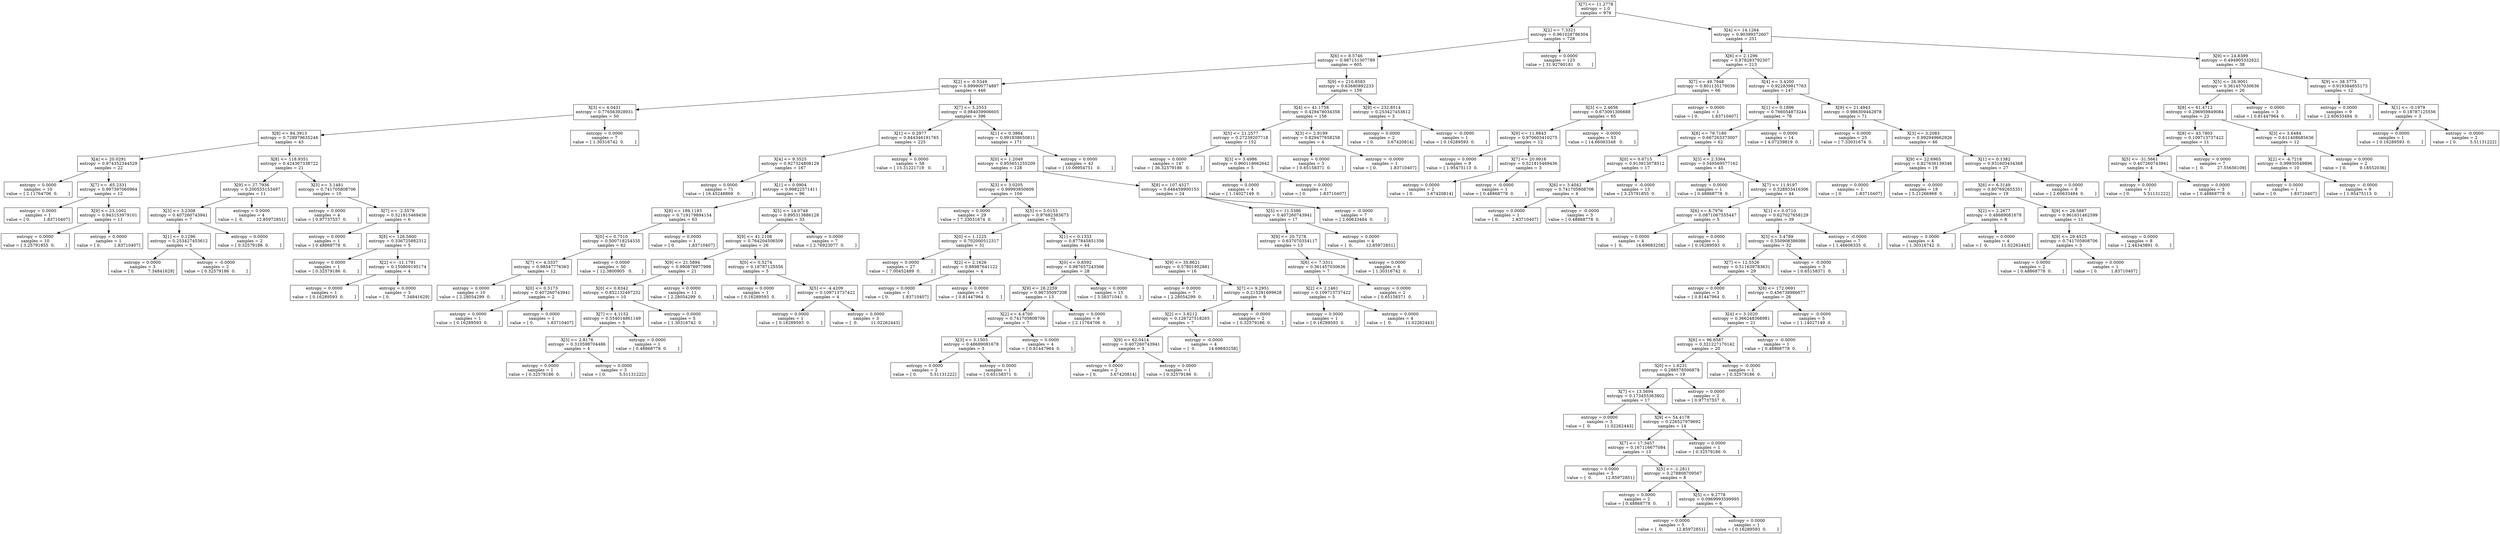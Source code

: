 digraph Tree {
0 [label="X[7] <= 11.2778\nentropy = 1.0\nsamples = 979", shape="box"] ;
1 [label="X[2] <= 7.3321\nentropy = 0.961028786304\nsamples = 728", shape="box"] ;
0 -> 1 ;
2 [label="X[6] <= 8.5746\nentropy = 0.987151307789\nsamples = 605", shape="box"] ;
1 -> 2 ;
3 [label="X[2] <= -0.5349\nentropy = 0.999900774897\nsamples = 446", shape="box"] ;
2 -> 3 ;
4 [label="X[3] <= 4.0431\nentropy = 0.776563928931\nsamples = 50", shape="box"] ;
3 -> 4 ;
5 [label="X[8] <= 84.3913\nentropy = 0.728979635248\nsamples = 43", shape="box"] ;
4 -> 5 ;
6 [label="X[4] <= 20.0291\nentropy = 0.974352344529\nsamples = 22", shape="box"] ;
5 -> 6 ;
7 [label="entropy = 0.0000\nsamples = 10\nvalue = [ 2.11764706  0.        ]", shape="box"] ;
6 -> 7 ;
8 [label="X[7] <= -65.2331\nentropy = 0.997397060964\nsamples = 12", shape="box"] ;
6 -> 8 ;
9 [label="entropy = 0.0000\nsamples = 1\nvalue = [ 0.          1.83710407]", shape="box"] ;
8 -> 9 ;
10 [label="X[9] <= 23.1002\nentropy = 0.943153979101\nsamples = 11", shape="box"] ;
8 -> 10 ;
11 [label="entropy = 0.0000\nsamples = 10\nvalue = [ 3.25791855  0.        ]", shape="box"] ;
10 -> 11 ;
12 [label="entropy = 0.0000\nsamples = 1\nvalue = [ 0.          1.83710407]", shape="box"] ;
10 -> 12 ;
13 [label="X[8] <= 118.9351\nentropy = 0.424367338722\nsamples = 21", shape="box"] ;
5 -> 13 ;
14 [label="X[9] <= 27.7936\nentropy = 0.200555153497\nsamples = 11", shape="box"] ;
13 -> 14 ;
15 [label="X[3] <= 3.2308\nentropy = 0.407260743941\nsamples = 7", shape="box"] ;
14 -> 15 ;
16 [label="X[1] <= 0.1296\nentropy = 0.253427453612\nsamples = 5", shape="box"] ;
15 -> 16 ;
17 [label="entropy = 0.0000\nsamples = 3\nvalue = [ 0.          7.34841629]", shape="box"] ;
16 -> 17 ;
18 [label="entropy = -0.0000\nsamples = 2\nvalue = [ 0.32579186  0.        ]", shape="box"] ;
16 -> 18 ;
19 [label="entropy = 0.0000\nsamples = 2\nvalue = [ 0.32579186  0.        ]", shape="box"] ;
15 -> 19 ;
20 [label="entropy = 0.0000\nsamples = 4\nvalue = [  0.          12.85972851]", shape="box"] ;
14 -> 20 ;
21 [label="X[3] <= 3.1481\nentropy = 0.741705808706\nsamples = 10", shape="box"] ;
13 -> 21 ;
22 [label="entropy = 0.0000\nsamples = 4\nvalue = [ 0.97737557  0.        ]", shape="box"] ;
21 -> 22 ;
23 [label="X[7] <= -2.5579\nentropy = 0.521815469436\nsamples = 6", shape="box"] ;
21 -> 23 ;
24 [label="entropy = 0.0000\nsamples = 1\nvalue = [ 0.48868778  0.        ]", shape="box"] ;
23 -> 24 ;
25 [label="X[8] <= 126.5600\nentropy = 0.336725882312\nsamples = 5", shape="box"] ;
23 -> 25 ;
26 [label="entropy = 0.0000\nsamples = 1\nvalue = [ 0.32579186  0.        ]", shape="box"] ;
25 -> 26 ;
27 [label="X[2] <= -11.1791\nentropy = 0.150809195174\nsamples = 4", shape="box"] ;
25 -> 27 ;
28 [label="entropy = 0.0000\nsamples = 1\nvalue = [ 0.16289593  0.        ]", shape="box"] ;
27 -> 28 ;
29 [label="entropy = 0.0000\nsamples = 3\nvalue = [ 0.          7.34841629]", shape="box"] ;
27 -> 29 ;
30 [label="entropy = 0.0000\nsamples = 7\nvalue = [ 1.30316742  0.        ]", shape="box"] ;
4 -> 30 ;
31 [label="X[7] <= 5.2553\nentropy = 0.984039906605\nsamples = 396", shape="box"] ;
3 -> 31 ;
32 [label="X[1] <= 0.2977\nentropy = 0.844346191765\nsamples = 225", shape="box"] ;
31 -> 32 ;
33 [label="X[4] <= 9.3525\nentropy = 0.927324808129\nsamples = 167", shape="box"] ;
32 -> 33 ;
34 [label="entropy = 0.0000\nsamples = 71\nvalue = [ 16.45248869   0.        ]", shape="box"] ;
33 -> 34 ;
35 [label="X[1] <= 0.0904\nentropy = 0.99822571411\nsamples = 96", shape="box"] ;
33 -> 35 ;
36 [label="X[8] <= 189.1193\nentropy = 0.719179894154\nsamples = 63", shape="box"] ;
35 -> 36 ;
37 [label="X[0] <= 0.7510\nentropy = 0.500718254535\nsamples = 62", shape="box"] ;
36 -> 37 ;
38 [label="X[7] <= 4.3337\nentropy = 0.98547776363\nsamples = 12", shape="box"] ;
37 -> 38 ;
39 [label="entropy = 0.0000\nsamples = 10\nvalue = [ 2.28054299  0.        ]", shape="box"] ;
38 -> 39 ;
40 [label="X[0] <= 0.5173\nentropy = 0.407260743941\nsamples = 2", shape="box"] ;
38 -> 40 ;
41 [label="entropy = 0.0000\nsamples = 1\nvalue = [ 0.16289593  0.        ]", shape="box"] ;
40 -> 41 ;
42 [label="entropy = 0.0000\nsamples = 1\nvalue = [ 0.          1.83710407]", shape="box"] ;
40 -> 42 ;
43 [label="entropy = 0.0000\nsamples = 50\nvalue = [ 12.3800905   0.       ]", shape="box"] ;
37 -> 43 ;
44 [label="entropy = 0.0000\nsamples = 1\nvalue = [ 0.          1.83710407]", shape="box"] ;
36 -> 44 ;
45 [label="X[5] <= 14.0748\nentropy = 0.895313886128\nsamples = 33", shape="box"] ;
35 -> 45 ;
46 [label="X[9] <= 41.2108\nentropy = 0.764204506509\nsamples = 26", shape="box"] ;
45 -> 46 ;
47 [label="X[9] <= 21.5894\nentropy = 0.990878977998\nsamples = 21", shape="box"] ;
46 -> 47 ;
48 [label="X[0] <= 0.8342\nentropy = 0.852132497232\nsamples = 10", shape="box"] ;
47 -> 48 ;
49 [label="X[7] <= 4.1152\nentropy = 0.554014861149\nsamples = 5", shape="box"] ;
48 -> 49 ;
50 [label="X[3] <= 2.8176\nentropy = 0.310598704486\nsamples = 4", shape="box"] ;
49 -> 50 ;
51 [label="entropy = 0.0000\nsamples = 1\nvalue = [ 0.32579186  0.        ]", shape="box"] ;
50 -> 51 ;
52 [label="entropy = 0.0000\nsamples = 3\nvalue = [ 0.          5.51131222]", shape="box"] ;
50 -> 52 ;
53 [label="entropy = 0.0000\nsamples = 1\nvalue = [ 0.48868778  0.        ]", shape="box"] ;
49 -> 53 ;
54 [label="entropy = 0.0000\nsamples = 5\nvalue = [ 1.30316742  0.        ]", shape="box"] ;
48 -> 54 ;
55 [label="entropy = 0.0000\nsamples = 11\nvalue = [ 2.28054299  0.        ]", shape="box"] ;
47 -> 55 ;
56 [label="X[0] <= 0.5274\nentropy = 0.18787125556\nsamples = 5", shape="box"] ;
46 -> 56 ;
57 [label="entropy = 0.0000\nsamples = 1\nvalue = [ 0.16289593  0.        ]", shape="box"] ;
56 -> 57 ;
58 [label="X[5] <= -4.4209\nentropy = 0.109713737422\nsamples = 4", shape="box"] ;
56 -> 58 ;
59 [label="entropy = 0.0000\nsamples = 1\nvalue = [ 0.16289593  0.        ]", shape="box"] ;
58 -> 59 ;
60 [label="entropy = 0.0000\nsamples = 3\nvalue = [  0.          11.02262443]", shape="box"] ;
58 -> 60 ;
61 [label="entropy = 0.0000\nsamples = 7\nvalue = [ 2.76923077  0.        ]", shape="box"] ;
45 -> 61 ;
62 [label="entropy = 0.0000\nsamples = 58\nvalue = [ 15.31221719   0.        ]", shape="box"] ;
32 -> 62 ;
63 [label="X[1] <= 0.3864\nentropy = 0.991838650811\nsamples = 171", shape="box"] ;
31 -> 63 ;
64 [label="X[0] <= 1.2049\nentropy = 0.955651255209\nsamples = 128", shape="box"] ;
63 -> 64 ;
65 [label="X[3] <= 3.0205\nentropy = 0.99993850609\nsamples = 104", shape="box"] ;
64 -> 65 ;
66 [label="entropy = 0.0000\nsamples = 29\nvalue = [ 7.33031674  0.        ]", shape="box"] ;
65 -> 66 ;
67 [label="X[5] <= 5.0153\nentropy = 0.97682383673\nsamples = 75", shape="box"] ;
65 -> 67 ;
68 [label="X[0] <= 1.1225\nentropy = 0.702000512317\nsamples = 31", shape="box"] ;
67 -> 68 ;
69 [label="entropy = 0.0000\nsamples = 27\nvalue = [ 7.00452489  0.        ]", shape="box"] ;
68 -> 69 ;
70 [label="X[2] <= 2.1626\nentropy = 0.88987641122\nsamples = 4", shape="box"] ;
68 -> 70 ;
71 [label="entropy = 0.0000\nsamples = 1\nvalue = [ 0.          1.83710407]", shape="box"] ;
70 -> 71 ;
72 [label="entropy = 0.0000\nsamples = 3\nvalue = [ 0.81447964  0.        ]", shape="box"] ;
70 -> 72 ;
73 [label="X[1] <= 0.1333\nentropy = 0.877845851356\nsamples = 44", shape="box"] ;
67 -> 73 ;
74 [label="X[0] <= 0.8592\nentropy = 0.987657243566\nsamples = 28", shape="box"] ;
73 -> 74 ;
75 [label="X[9] <= 28.2259\nentropy = 0.96735097208\nsamples = 13", shape="box"] ;
74 -> 75 ;
76 [label="X[2] <= 4.4700\nentropy = 0.741705808706\nsamples = 7", shape="box"] ;
75 -> 76 ;
77 [label="X[3] <= 3.1503\nentropy = 0.48689081678\nsamples = 3", shape="box"] ;
76 -> 77 ;
78 [label="entropy = 0.0000\nsamples = 2\nvalue = [ 0.          5.51131222]", shape="box"] ;
77 -> 78 ;
79 [label="entropy = 0.0000\nsamples = 1\nvalue = [ 0.65158371  0.        ]", shape="box"] ;
77 -> 79 ;
80 [label="entropy = 0.0000\nsamples = 4\nvalue = [ 0.81447964  0.        ]", shape="box"] ;
76 -> 80 ;
81 [label="entropy = 0.0000\nsamples = 6\nvalue = [ 2.11764706  0.        ]", shape="box"] ;
75 -> 81 ;
82 [label="entropy = 0.0000\nsamples = 15\nvalue = [ 3.58371041  0.        ]", shape="box"] ;
74 -> 82 ;
83 [label="X[9] <= 35.8621\nentropy = 0.57801952881\nsamples = 16", shape="box"] ;
73 -> 83 ;
84 [label="entropy = 0.0000\nsamples = 7\nvalue = [ 2.28054299  0.        ]", shape="box"] ;
83 -> 84 ;
85 [label="X[7] <= 9.2951\nentropy = 0.215291699628\nsamples = 9", shape="box"] ;
83 -> 85 ;
86 [label="X[2] <= 3.8212\nentropy = 0.126727518265\nsamples = 7", shape="box"] ;
85 -> 86 ;
87 [label="X[9] <= 62.0414\nentropy = 0.407260743941\nsamples = 3", shape="box"] ;
86 -> 87 ;
88 [label="entropy = 0.0000\nsamples = 2\nvalue = [ 0.          3.67420814]", shape="box"] ;
87 -> 88 ;
89 [label="entropy = 0.0000\nsamples = 1\nvalue = [ 0.32579186  0.        ]", shape="box"] ;
87 -> 89 ;
90 [label="entropy = -0.0000\nsamples = 4\nvalue = [  0.          14.69683258]", shape="box"] ;
86 -> 90 ;
91 [label="entropy = -0.0000\nsamples = 2\nvalue = [ 0.32579186  0.        ]", shape="box"] ;
85 -> 91 ;
92 [label="X[8] <= 107.4527\nentropy = 0.646459900153\nsamples = 24", shape="box"] ;
64 -> 92 ;
93 [label="X[5] <= 11.5386\nentropy = 0.407260743941\nsamples = 17", shape="box"] ;
92 -> 93 ;
94 [label="X[9] <= 20.7278\nentropy = 0.637070354117\nsamples = 13", shape="box"] ;
93 -> 94 ;
95 [label="X[6] <= 7.3311\nentropy = 0.361457030636\nsamples = 7", shape="box"] ;
94 -> 95 ;
96 [label="X[2] <= 2.1461\nentropy = 0.109713737422\nsamples = 5", shape="box"] ;
95 -> 96 ;
97 [label="entropy = 0.0000\nsamples = 1\nvalue = [ 0.16289593  0.        ]", shape="box"] ;
96 -> 97 ;
98 [label="entropy = 0.0000\nsamples = 4\nvalue = [  0.          11.02262443]", shape="box"] ;
96 -> 98 ;
99 [label="entropy = 0.0000\nsamples = 2\nvalue = [ 0.65158371  0.        ]", shape="box"] ;
95 -> 99 ;
100 [label="entropy = 0.0000\nsamples = 6\nvalue = [ 1.30316742  0.        ]", shape="box"] ;
94 -> 100 ;
101 [label="entropy = 0.0000\nsamples = 4\nvalue = [  0.          12.85972851]", shape="box"] ;
93 -> 101 ;
102 [label="entropy = -0.0000\nsamples = 7\nvalue = [ 2.60633484  0.        ]", shape="box"] ;
92 -> 102 ;
103 [label="entropy = 0.0000\nsamples = 43\nvalue = [ 10.09954751   0.        ]", shape="box"] ;
63 -> 103 ;
104 [label="X[9] <= 210.8583\nentropy = 0.63680892233\nsamples = 159", shape="box"] ;
2 -> 104 ;
105 [label="X[4] <= 41.1758\nentropy = 0.429478034358\nsamples = 156", shape="box"] ;
104 -> 105 ;
106 [label="X[5] <= 21.2577\nentropy = 0.27239207718\nsamples = 152", shape="box"] ;
105 -> 106 ;
107 [label="entropy = 0.0000\nsamples = 147\nvalue = [ 36.32579186   0.        ]", shape="box"] ;
106 -> 107 ;
108 [label="X[3] <= 3.4986\nentropy = 0.960118662642\nsamples = 5", shape="box"] ;
106 -> 108 ;
109 [label="entropy = 0.0000\nsamples = 4\nvalue = [ 1.14027149  0.        ]", shape="box"] ;
108 -> 109 ;
110 [label="entropy = 0.0000\nsamples = 1\nvalue = [ 0.          1.83710407]", shape="box"] ;
108 -> 110 ;
111 [label="X[3] <= 2.9199\nentropy = 0.829477658258\nsamples = 4", shape="box"] ;
105 -> 111 ;
112 [label="entropy = 0.0000\nsamples = 3\nvalue = [ 0.65158371  0.        ]", shape="box"] ;
111 -> 112 ;
113 [label="entropy = -0.0000\nsamples = 1\nvalue = [ 0.          1.83710407]", shape="box"] ;
111 -> 113 ;
114 [label="X[9] <= 232.8514\nentropy = 0.253427453612\nsamples = 3", shape="box"] ;
104 -> 114 ;
115 [label="entropy = 0.0000\nsamples = 2\nvalue = [ 0.          3.67420814]", shape="box"] ;
114 -> 115 ;
116 [label="entropy = -0.0000\nsamples = 1\nvalue = [ 0.16289593  0.        ]", shape="box"] ;
114 -> 116 ;
117 [label="entropy = 0.0000\nsamples = 123\nvalue = [ 31.92760181   0.        ]", shape="box"] ;
1 -> 117 ;
118 [label="X[4] <= 14.1264\nentropy = 0.90399372607\nsamples = 251", shape="box"] ;
0 -> 118 ;
119 [label="X[6] <= 2.1296\nentropy = 0.978283792307\nsamples = 213", shape="box"] ;
118 -> 119 ;
120 [label="X[7] <= 49.7948\nentropy = 0.801135179036\nsamples = 66", shape="box"] ;
119 -> 120 ;
121 [label="X[3] <= 2.4656\nentropy = 0.673091306688\nsamples = 65", shape="box"] ;
120 -> 121 ;
122 [label="X[9] <= 11.8843\nentropy = 0.970603410275\nsamples = 12", shape="box"] ;
121 -> 122 ;
123 [label="entropy = 0.0000\nsamples = 9\nvalue = [ 1.95475113  0.        ]", shape="box"] ;
122 -> 123 ;
124 [label="X[7] <= 20.9916\nentropy = 0.521815469436\nsamples = 3", shape="box"] ;
122 -> 124 ;
125 [label="entropy = 0.0000\nsamples = 2\nvalue = [ 0.          3.67420814]", shape="box"] ;
124 -> 125 ;
126 [label="entropy = -0.0000\nsamples = 1\nvalue = [ 0.48868778  0.        ]", shape="box"] ;
124 -> 126 ;
127 [label="entropy = -0.0000\nsamples = 53\nvalue = [ 14.66063348   0.        ]", shape="box"] ;
121 -> 127 ;
128 [label="entropy = 0.0000\nsamples = 1\nvalue = [ 0.          1.83710407]", shape="box"] ;
120 -> 128 ;
129 [label="X[4] <= 3.4200\nentropy = 0.922839817763\nsamples = 147", shape="box"] ;
119 -> 129 ;
130 [label="X[1] <= 0.1896\nentropy = 0.766054873244\nsamples = 76", shape="box"] ;
129 -> 130 ;
131 [label="X[8] <= 79.7180\nentropy = 0.667263373007\nsamples = 62", shape="box"] ;
130 -> 131 ;
132 [label="X[0] <= 0.6715\nentropy = 0.913913078512\nsamples = 17", shape="box"] ;
131 -> 132 ;
133 [label="X[6] <= 3.4042\nentropy = 0.741705808706\nsamples = 4", shape="box"] ;
132 -> 133 ;
134 [label="entropy = 0.0000\nsamples = 1\nvalue = [ 0.          1.83710407]", shape="box"] ;
133 -> 134 ;
135 [label="entropy = -0.0000\nsamples = 3\nvalue = [ 0.48868778  0.        ]", shape="box"] ;
133 -> 135 ;
136 [label="entropy = -0.0000\nsamples = 13\nvalue = [ 3.25791855  0.        ]", shape="box"] ;
132 -> 136 ;
137 [label="X[3] <= 2.3364\nentropy = 0.549569577162\nsamples = 45", shape="box"] ;
131 -> 137 ;
138 [label="entropy = 0.0000\nsamples = 1\nvalue = [ 0.48868778  0.        ]", shape="box"] ;
137 -> 138 ;
139 [label="X[7] <= 11.9197\nentropy = 0.528933416306\nsamples = 44", shape="box"] ;
137 -> 139 ;
140 [label="X[6] <= 8.7976\nentropy = 0.0871067555447\nsamples = 5", shape="box"] ;
139 -> 140 ;
141 [label="entropy = 0.0000\nsamples = 4\nvalue = [  0.          14.69683258]", shape="box"] ;
140 -> 141 ;
142 [label="entropy = 0.0000\nsamples = 1\nvalue = [ 0.16289593  0.        ]", shape="box"] ;
140 -> 142 ;
143 [label="X[1] <= 0.0710\nentropy = 0.627027658129\nsamples = 39", shape="box"] ;
139 -> 143 ;
144 [label="X[3] <= 3.4789\nentropy = 0.550908386086\nsamples = 32", shape="box"] ;
143 -> 144 ;
145 [label="X[7] <= 12.5526\nentropy = 0.511639783631\nsamples = 29", shape="box"] ;
144 -> 145 ;
146 [label="entropy = 0.0000\nsamples = 3\nvalue = [ 0.81447964  0.        ]", shape="box"] ;
145 -> 146 ;
147 [label="X[8] <= 172.0691\nentropy = 0.456738986677\nsamples = 26", shape="box"] ;
145 -> 147 ;
148 [label="X[4] <= 3.2020\nentropy = 0.366248368981\nsamples = 21", shape="box"] ;
147 -> 148 ;
149 [label="X[6] <= 96.6587\nentropy = 0.321227170142\nsamples = 20", shape="box"] ;
148 -> 149 ;
150 [label="X[0] <= 1.6231\nentropy = 0.288578506878\nsamples = 19", shape="box"] ;
149 -> 150 ;
151 [label="X[7] <= 13.5694\nentropy = 0.173455363802\nsamples = 17", shape="box"] ;
150 -> 151 ;
152 [label="entropy = 0.0000\nsamples = 3\nvalue = [  0.          11.02262443]", shape="box"] ;
151 -> 152 ;
153 [label="X[9] <= 54.4178\nentropy = 0.226527979692\nsamples = 14", shape="box"] ;
151 -> 153 ;
154 [label="X[7] <= 17.3457\nentropy = 0.167116677084\nsamples = 13", shape="box"] ;
153 -> 154 ;
155 [label="entropy = 0.0000\nsamples = 5\nvalue = [  0.          12.85972851]", shape="box"] ;
154 -> 155 ;
156 [label="X[5] <= -1.2811\nentropy = 0.278808709567\nsamples = 8", shape="box"] ;
154 -> 156 ;
157 [label="entropy = 0.0000\nsamples = 2\nvalue = [ 0.48868778  0.        ]", shape="box"] ;
156 -> 157 ;
158 [label="X[5] <= 9.2778\nentropy = 0.0969993599995\nsamples = 6", shape="box"] ;
156 -> 158 ;
159 [label="entropy = 0.0000\nsamples = 5\nvalue = [  0.          12.85972851]", shape="box"] ;
158 -> 159 ;
160 [label="entropy = 0.0000\nsamples = 1\nvalue = [ 0.16289593  0.        ]", shape="box"] ;
158 -> 160 ;
161 [label="entropy = 0.0000\nsamples = 1\nvalue = [ 0.32579186  0.        ]", shape="box"] ;
153 -> 161 ;
162 [label="entropy = 0.0000\nsamples = 2\nvalue = [ 0.97737557  0.        ]", shape="box"] ;
150 -> 162 ;
163 [label="entropy = -0.0000\nsamples = 1\nvalue = [ 0.32579186  0.        ]", shape="box"] ;
149 -> 163 ;
164 [label="entropy = -0.0000\nsamples = 1\nvalue = [ 0.48868778  0.        ]", shape="box"] ;
148 -> 164 ;
165 [label="entropy = -0.0000\nsamples = 5\nvalue = [ 1.14027149  0.        ]", shape="box"] ;
147 -> 165 ;
166 [label="entropy = -0.0000\nsamples = 3\nvalue = [ 0.65158371  0.        ]", shape="box"] ;
144 -> 166 ;
167 [label="entropy = -0.0000\nsamples = 7\nvalue = [ 1.46606335  0.        ]", shape="box"] ;
143 -> 167 ;
168 [label="entropy = 0.0000\nsamples = 14\nvalue = [ 4.07239819  0.        ]", shape="box"] ;
130 -> 168 ;
169 [label="X[9] <= 21.4943\nentropy = 0.986309442978\nsamples = 71", shape="box"] ;
129 -> 169 ;
170 [label="entropy = 0.0000\nsamples = 25\nvalue = [ 7.33031674  0.        ]", shape="box"] ;
169 -> 170 ;
171 [label="X[3] <= 3.2083\nentropy = 0.992949662926\nsamples = 46", shape="box"] ;
169 -> 171 ;
172 [label="X[9] <= 22.6965\nentropy = 0.827636139346\nsamples = 19", shape="box"] ;
171 -> 172 ;
173 [label="entropy = 0.0000\nsamples = 1\nvalue = [ 0.          1.83710407]", shape="box"] ;
172 -> 173 ;
174 [label="entropy = -0.0000\nsamples = 18\nvalue = [ 5.21266968  0.        ]", shape="box"] ;
172 -> 174 ;
175 [label="X[1] <= 0.1382\nentropy = 0.931603434368\nsamples = 27", shape="box"] ;
171 -> 175 ;
176 [label="X[6] <= 6.3149\nentropy = 0.807692655351\nsamples = 19", shape="box"] ;
175 -> 176 ;
177 [label="X[2] <= 2.2677\nentropy = 0.48689081678\nsamples = 8", shape="box"] ;
176 -> 177 ;
178 [label="entropy = 0.0000\nsamples = 4\nvalue = [ 1.30316742  0.        ]", shape="box"] ;
177 -> 178 ;
179 [label="entropy = 0.0000\nsamples = 4\nvalue = [  0.          11.02262443]", shape="box"] ;
177 -> 179 ;
180 [label="X[9] <= 29.5887\nentropy = 0.961631462599\nsamples = 11", shape="box"] ;
176 -> 180 ;
181 [label="X[9] <= 29.4525\nentropy = 0.741705808706\nsamples = 3", shape="box"] ;
180 -> 181 ;
182 [label="entropy = 0.0000\nsamples = 2\nvalue = [ 0.48868778  0.        ]", shape="box"] ;
181 -> 182 ;
183 [label="entropy = 0.0000\nsamples = 1\nvalue = [ 0.          1.83710407]", shape="box"] ;
181 -> 183 ;
184 [label="entropy = 0.0000\nsamples = 8\nvalue = [ 2.44343891  0.        ]", shape="box"] ;
180 -> 184 ;
185 [label="entropy = 0.0000\nsamples = 8\nvalue = [ 2.60633484  0.        ]", shape="box"] ;
175 -> 185 ;
186 [label="X[9] <= 24.8399\nentropy = 0.494905332622\nsamples = 38", shape="box"] ;
118 -> 186 ;
187 [label="X[5] <= 26.9001\nentropy = 0.361457030636\nsamples = 26", shape="box"] ;
186 -> 187 ;
188 [label="X[8] <= 61.4712\nentropy = 0.296959849084\nsamples = 23", shape="box"] ;
187 -> 188 ;
189 [label="X[8] <= 43.7803\nentropy = 0.109713737422\nsamples = 11", shape="box"] ;
188 -> 189 ;
190 [label="X[5] <= -31.5661\nentropy = 0.407260743941\nsamples = 4", shape="box"] ;
189 -> 190 ;
191 [label="entropy = 0.0000\nsamples = 1\nvalue = [ 0.          5.51131222]", shape="box"] ;
190 -> 191 ;
192 [label="entropy = 0.0000\nsamples = 3\nvalue = [ 0.48868778  0.        ]", shape="box"] ;
190 -> 192 ;
193 [label="entropy = 0.0000\nsamples = 7\nvalue = [  0.          27.55656109]", shape="box"] ;
189 -> 193 ;
194 [label="X[3] <= 3.6484\nentropy = 0.611408685636\nsamples = 12", shape="box"] ;
188 -> 194 ;
195 [label="X[2] <= -4.7218\nentropy = 0.99930549896\nsamples = 10", shape="box"] ;
194 -> 195 ;
196 [label="entropy = 0.0000\nsamples = 1\nvalue = [ 0.          1.83710407]", shape="box"] ;
195 -> 196 ;
197 [label="entropy = -0.0000\nsamples = 9\nvalue = [ 1.95475113  0.        ]", shape="box"] ;
195 -> 197 ;
198 [label="entropy = 0.0000\nsamples = 2\nvalue = [ 0.          9.18552036]", shape="box"] ;
194 -> 198 ;
199 [label="entropy = -0.0000\nsamples = 3\nvalue = [ 0.81447964  0.        ]", shape="box"] ;
187 -> 199 ;
200 [label="X[9] <= 38.3775\nentropy = 0.919384855173\nsamples = 12", shape="box"] ;
186 -> 200 ;
201 [label="entropy = 0.0000\nsamples = 9\nvalue = [ 2.60633484  0.        ]", shape="box"] ;
200 -> 201 ;
202 [label="X[1] <= -0.1979\nentropy = 0.18787125556\nsamples = 3", shape="box"] ;
200 -> 202 ;
203 [label="entropy = 0.0000\nsamples = 1\nvalue = [ 0.16289593  0.        ]", shape="box"] ;
202 -> 203 ;
204 [label="entropy = -0.0000\nsamples = 2\nvalue = [ 0.          5.51131222]", shape="box"] ;
202 -> 204 ;
}